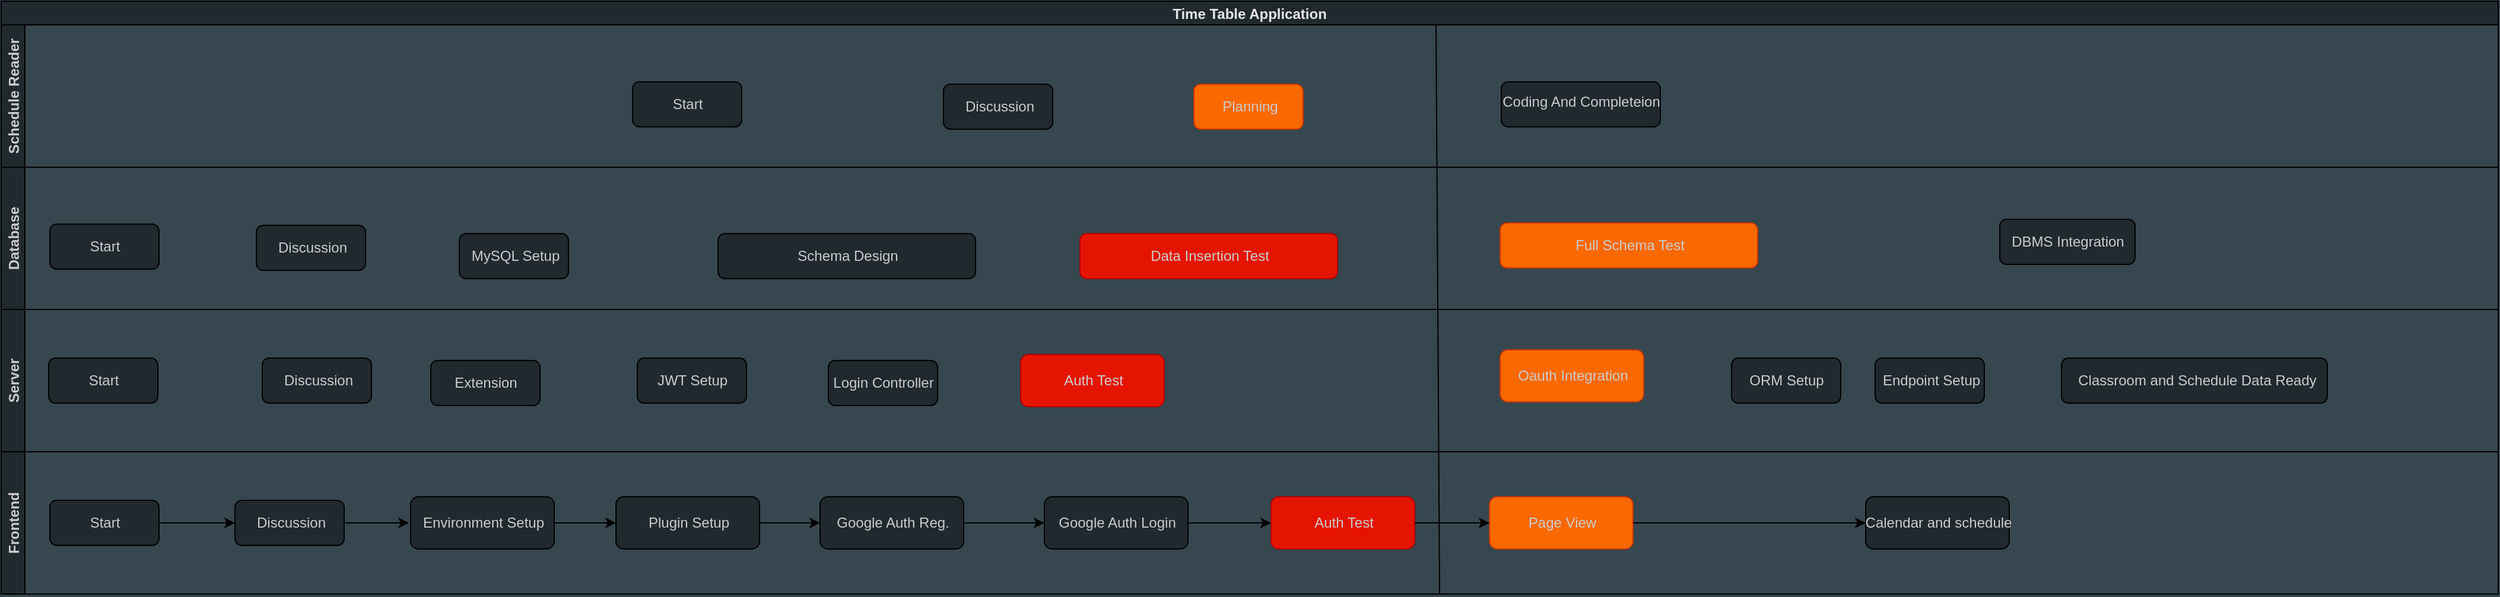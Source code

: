 <mxfile version="20.2.8" type="device"><diagram id="C5RBs43oDa-KdzZeNtuy" name="Page-1"><mxGraphModel dx="1730" dy="1068" grid="0" gridSize="10" guides="1" tooltips="1" connect="1" arrows="1" fold="1" page="1" pageScale="1" pageWidth="4681" pageHeight="3300" background="#37474f" math="0" shadow="0"><root><mxCell id="WIyWlLk6GJQsqaUBKTNV-0"/><mxCell id="WIyWlLk6GJQsqaUBKTNV-1" parent="WIyWlLk6GJQsqaUBKTNV-0"/><mxCell id="t0D9m_e7z6ncuqL_a4ke-0" value="Time Table Application" style="swimlane;childLayout=stackLayout;resizeParent=1;resizeParentMax=0;horizontal=1;startSize=20;horizontalStack=0;fontColor=#E6E6E6;fillColor=#20292E;" vertex="1" parent="WIyWlLk6GJQsqaUBKTNV-1"><mxGeometry x="170" y="140" width="2104" height="500" as="geometry"/></mxCell><mxCell id="t0D9m_e7z6ncuqL_a4ke-1" value="Schedule Reader" style="swimlane;startSize=20;horizontal=0;fillColor=#20292E;fontColor=#CCCCCC;" vertex="1" parent="t0D9m_e7z6ncuqL_a4ke-0"><mxGeometry y="20" width="2104" height="120" as="geometry"/></mxCell><mxCell id="t0D9m_e7z6ncuqL_a4ke-11" value="" style="group" vertex="1" connectable="0" parent="t0D9m_e7z6ncuqL_a4ke-1"><mxGeometry x="532" y="48" width="92" height="38" as="geometry"/></mxCell><mxCell id="t0D9m_e7z6ncuqL_a4ke-9" value="" style="rounded=1;whiteSpace=wrap;html=1;fontColor=#CCCCCC;fillColor=#20292E;" vertex="1" parent="t0D9m_e7z6ncuqL_a4ke-11"><mxGeometry width="92" height="38" as="geometry"/></mxCell><mxCell id="t0D9m_e7z6ncuqL_a4ke-10" value="Start" style="text;html=1;resizable=0;autosize=1;align=center;verticalAlign=middle;points=[];fillColor=none;strokeColor=none;rounded=0;fontColor=#CCCCCC;" vertex="1" parent="t0D9m_e7z6ncuqL_a4ke-11"><mxGeometry x="24.5" y="6" width="43" height="26" as="geometry"/></mxCell><mxCell id="t0D9m_e7z6ncuqL_a4ke-122" value="" style="group" vertex="1" connectable="0" parent="t0D9m_e7z6ncuqL_a4ke-1"><mxGeometry x="1005" y="50" width="92" height="38" as="geometry"/></mxCell><mxCell id="t0D9m_e7z6ncuqL_a4ke-123" value="" style="rounded=1;whiteSpace=wrap;html=1;fontColor=#000000;fillColor=#fa6800;strokeColor=#C73500;" vertex="1" parent="t0D9m_e7z6ncuqL_a4ke-122"><mxGeometry width="92" height="38" as="geometry"/></mxCell><mxCell id="t0D9m_e7z6ncuqL_a4ke-124" value="Planning" style="text;html=1;resizable=0;autosize=1;align=center;verticalAlign=middle;points=[];fillColor=none;strokeColor=none;rounded=0;fontColor=#CCCCCC;" vertex="1" parent="t0D9m_e7z6ncuqL_a4ke-122"><mxGeometry x="14.5" y="6" width="65" height="26" as="geometry"/></mxCell><mxCell id="t0D9m_e7z6ncuqL_a4ke-6" value="Database" style="swimlane;startSize=20;horizontal=0;fillColor=#20292E;fontColor=#CCCCCC;" vertex="1" parent="t0D9m_e7z6ncuqL_a4ke-0"><mxGeometry y="140" width="2104" height="120" as="geometry"/></mxCell><mxCell id="t0D9m_e7z6ncuqL_a4ke-12" value="" style="group" vertex="1" connectable="0" parent="t0D9m_e7z6ncuqL_a4ke-6"><mxGeometry x="41" y="48" width="92" height="38" as="geometry"/></mxCell><mxCell id="t0D9m_e7z6ncuqL_a4ke-13" value="" style="rounded=1;whiteSpace=wrap;html=1;fontColor=#CCCCCC;fillColor=#20292E;" vertex="1" parent="t0D9m_e7z6ncuqL_a4ke-12"><mxGeometry width="92" height="38" as="geometry"/></mxCell><mxCell id="t0D9m_e7z6ncuqL_a4ke-14" value="Start" style="text;html=1;resizable=0;autosize=1;align=center;verticalAlign=middle;points=[];fillColor=none;strokeColor=none;rounded=0;fontColor=#CCCCCC;" vertex="1" parent="t0D9m_e7z6ncuqL_a4ke-12"><mxGeometry x="24.5" y="6" width="43" height="26" as="geometry"/></mxCell><mxCell id="t0D9m_e7z6ncuqL_a4ke-104" value="" style="group" vertex="1" connectable="0" parent="t0D9m_e7z6ncuqL_a4ke-6"><mxGeometry x="386" y="56" width="92.5" height="38" as="geometry"/></mxCell><mxCell id="t0D9m_e7z6ncuqL_a4ke-105" value="" style="rounded=1;whiteSpace=wrap;html=1;fontColor=#CCCCCC;fillColor=#20292E;" vertex="1" parent="t0D9m_e7z6ncuqL_a4ke-104"><mxGeometry width="92" height="38" as="geometry"/></mxCell><mxCell id="t0D9m_e7z6ncuqL_a4ke-106" value="MySQL Setup" style="text;html=1;resizable=0;autosize=1;align=center;verticalAlign=middle;points=[];fillColor=none;strokeColor=none;rounded=0;fontColor=#CCCCCC;" vertex="1" parent="t0D9m_e7z6ncuqL_a4ke-104"><mxGeometry x="0.5" y="6" width="92" height="26" as="geometry"/></mxCell><mxCell id="t0D9m_e7z6ncuqL_a4ke-107" value="" style="group" vertex="1" connectable="0" parent="t0D9m_e7z6ncuqL_a4ke-6"><mxGeometry x="604" y="56" width="217" height="38" as="geometry"/></mxCell><mxCell id="t0D9m_e7z6ncuqL_a4ke-108" value="" style="rounded=1;whiteSpace=wrap;html=1;fontColor=#CCCCCC;fillColor=#20292E;" vertex="1" parent="t0D9m_e7z6ncuqL_a4ke-107"><mxGeometry width="217" height="38" as="geometry"/></mxCell><mxCell id="t0D9m_e7z6ncuqL_a4ke-109" value="Schema Design" style="text;html=1;resizable=0;autosize=1;align=center;verticalAlign=middle;points=[];fillColor=none;strokeColor=none;rounded=0;fontColor=#CCCCCC;" vertex="1" parent="t0D9m_e7z6ncuqL_a4ke-107"><mxGeometry x="57" y="6" width="103" height="26" as="geometry"/></mxCell><mxCell id="t0D9m_e7z6ncuqL_a4ke-110" value="" style="group" vertex="1" connectable="0" parent="t0D9m_e7z6ncuqL_a4ke-6"><mxGeometry x="909" y="56" width="217" height="38" as="geometry"/></mxCell><mxCell id="t0D9m_e7z6ncuqL_a4ke-111" value="" style="rounded=1;whiteSpace=wrap;html=1;fontColor=#ffffff;fillColor=#e51400;strokeColor=#B20000;" vertex="1" parent="t0D9m_e7z6ncuqL_a4ke-110"><mxGeometry width="217" height="38" as="geometry"/></mxCell><mxCell id="t0D9m_e7z6ncuqL_a4ke-112" value="Data Insertion Test" style="text;html=1;resizable=0;autosize=1;align=center;verticalAlign=middle;points=[];fillColor=none;strokeColor=none;rounded=0;fontColor=#CCCCCC;" vertex="1" parent="t0D9m_e7z6ncuqL_a4ke-110"><mxGeometry x="50" y="6" width="118" height="26" as="geometry"/></mxCell><mxCell id="t0D9m_e7z6ncuqL_a4ke-2" value="Server" style="swimlane;startSize=20;horizontal=0;fillColor=#20292E;fontColor=#CCCCCC;" vertex="1" parent="t0D9m_e7z6ncuqL_a4ke-0"><mxGeometry y="260" width="2104" height="120" as="geometry"/></mxCell><mxCell id="t0D9m_e7z6ncuqL_a4ke-67" value="" style="group" vertex="1" connectable="0" parent="t0D9m_e7z6ncuqL_a4ke-2"><mxGeometry x="40" y="41" width="92" height="38" as="geometry"/></mxCell><mxCell id="t0D9m_e7z6ncuqL_a4ke-68" value="" style="rounded=1;whiteSpace=wrap;html=1;fontColor=#CCCCCC;fillColor=#20292E;" vertex="1" parent="t0D9m_e7z6ncuqL_a4ke-67"><mxGeometry width="92" height="38" as="geometry"/></mxCell><mxCell id="t0D9m_e7z6ncuqL_a4ke-69" value="Start" style="text;html=1;resizable=0;autosize=1;align=center;verticalAlign=middle;points=[];fillColor=none;strokeColor=none;rounded=0;fontColor=#CCCCCC;" vertex="1" parent="t0D9m_e7z6ncuqL_a4ke-67"><mxGeometry x="24.5" y="6" width="43" height="26" as="geometry"/></mxCell><mxCell id="t0D9m_e7z6ncuqL_a4ke-80" value="" style="group" vertex="1" connectable="0" parent="t0D9m_e7z6ncuqL_a4ke-2"><mxGeometry x="220" y="41" width="92" height="38" as="geometry"/></mxCell><mxCell id="t0D9m_e7z6ncuqL_a4ke-81" value="" style="rounded=1;whiteSpace=wrap;html=1;fontColor=#CCCCCC;fillColor=#20292E;" vertex="1" parent="t0D9m_e7z6ncuqL_a4ke-80"><mxGeometry width="92" height="38" as="geometry"/></mxCell><mxCell id="t0D9m_e7z6ncuqL_a4ke-82" value="Discussion" style="text;html=1;resizable=0;autosize=1;align=center;verticalAlign=middle;points=[];fillColor=none;strokeColor=none;rounded=0;fontColor=#CCCCCC;" vertex="1" parent="t0D9m_e7z6ncuqL_a4ke-80"><mxGeometry x="8.5" y="6" width="76" height="26" as="geometry"/></mxCell><mxCell id="t0D9m_e7z6ncuqL_a4ke-74" value="" style="group" vertex="1" connectable="0" parent="t0D9m_e7z6ncuqL_a4ke-2"><mxGeometry x="536" y="41" width="92" height="38" as="geometry"/></mxCell><mxCell id="t0D9m_e7z6ncuqL_a4ke-75" value="" style="rounded=1;whiteSpace=wrap;html=1;fontColor=#CCCCCC;fillColor=#20292E;" vertex="1" parent="t0D9m_e7z6ncuqL_a4ke-74"><mxGeometry width="92" height="38" as="geometry"/></mxCell><mxCell id="t0D9m_e7z6ncuqL_a4ke-76" value="JWT Setup" style="text;html=1;resizable=0;autosize=1;align=center;verticalAlign=middle;points=[];fillColor=none;strokeColor=none;rounded=0;fontColor=#CCCCCC;" vertex="1" parent="t0D9m_e7z6ncuqL_a4ke-74"><mxGeometry x="7.5" y="6" width="77" height="26" as="geometry"/></mxCell><mxCell id="t0D9m_e7z6ncuqL_a4ke-86" value="" style="group" vertex="1" connectable="0" parent="t0D9m_e7z6ncuqL_a4ke-2"><mxGeometry x="859" y="38" width="121" height="44" as="geometry"/></mxCell><mxCell id="t0D9m_e7z6ncuqL_a4ke-87" value="" style="rounded=1;whiteSpace=wrap;html=1;fillColor=#e51400;strokeColor=#B20000;fontColor=#ffffff;" vertex="1" parent="t0D9m_e7z6ncuqL_a4ke-86"><mxGeometry width="121" height="44" as="geometry"/></mxCell><mxCell id="t0D9m_e7z6ncuqL_a4ke-88" value="Auth Test" style="text;html=1;resizable=0;autosize=1;align=center;verticalAlign=middle;points=[];fillColor=none;strokeColor=none;rounded=0;fontColor=#CCCCCC;" vertex="1" parent="t0D9m_e7z6ncuqL_a4ke-86"><mxGeometry x="26.999" y="8.997" width="68" height="26" as="geometry"/></mxCell><mxCell id="t0D9m_e7z6ncuqL_a4ke-98" value="" style="group" vertex="1" connectable="0" parent="t0D9m_e7z6ncuqL_a4ke-2"><mxGeometry x="1804" y="41" width="156" height="38" as="geometry"/></mxCell><mxCell id="t0D9m_e7z6ncuqL_a4ke-99" value="" style="rounded=1;whiteSpace=wrap;html=1;fontColor=#CCCCCC;fillColor=#20292E;" vertex="1" parent="t0D9m_e7z6ncuqL_a4ke-98"><mxGeometry x="-68" width="224" height="38" as="geometry"/></mxCell><mxCell id="t0D9m_e7z6ncuqL_a4ke-100" value="Classroom and Schedule Data Ready" style="text;html=1;resizable=0;autosize=1;align=center;verticalAlign=middle;points=[];fillColor=none;strokeColor=none;rounded=0;fontColor=#CCCCCC;" vertex="1" parent="t0D9m_e7z6ncuqL_a4ke-98"><mxGeometry x="-63.5" y="6" width="219" height="26" as="geometry"/></mxCell><mxCell id="t0D9m_e7z6ncuqL_a4ke-3" value="Frontend" style="swimlane;startSize=20;horizontal=0;fillColor=#20292E;fontColor=#CCCCCC;" vertex="1" parent="t0D9m_e7z6ncuqL_a4ke-0"><mxGeometry y="380" width="2104" height="120" as="geometry"/></mxCell><mxCell id="t0D9m_e7z6ncuqL_a4ke-18" value="" style="group" vertex="1" connectable="0" parent="t0D9m_e7z6ncuqL_a4ke-3"><mxGeometry x="41" y="41" width="92" height="38" as="geometry"/></mxCell><mxCell id="t0D9m_e7z6ncuqL_a4ke-19" value="" style="rounded=1;whiteSpace=wrap;html=1;fontColor=#CCCCCC;fillColor=#20292E;" vertex="1" parent="t0D9m_e7z6ncuqL_a4ke-18"><mxGeometry width="92" height="38" as="geometry"/></mxCell><mxCell id="t0D9m_e7z6ncuqL_a4ke-20" value="Start" style="text;html=1;resizable=0;autosize=1;align=center;verticalAlign=middle;points=[];fillColor=none;strokeColor=none;rounded=0;fontColor=#CCCCCC;" vertex="1" parent="t0D9m_e7z6ncuqL_a4ke-18"><mxGeometry x="24.5" y="6" width="43" height="26" as="geometry"/></mxCell><mxCell id="t0D9m_e7z6ncuqL_a4ke-29" value="" style="group" vertex="1" connectable="0" parent="t0D9m_e7z6ncuqL_a4ke-3"><mxGeometry x="197" y="41" width="92" height="38" as="geometry"/></mxCell><mxCell id="t0D9m_e7z6ncuqL_a4ke-30" value="" style="rounded=1;whiteSpace=wrap;html=1;fontColor=#CCCCCC;fillColor=#20292E;" vertex="1" parent="t0D9m_e7z6ncuqL_a4ke-29"><mxGeometry width="92" height="38" as="geometry"/></mxCell><mxCell id="t0D9m_e7z6ncuqL_a4ke-31" value="Discussion" style="text;html=1;resizable=0;autosize=1;align=center;verticalAlign=middle;points=[];fillColor=none;strokeColor=none;rounded=0;fontColor=#CCCCCC;" vertex="1" parent="t0D9m_e7z6ncuqL_a4ke-29"><mxGeometry x="8.5" y="6" width="76" height="26" as="geometry"/></mxCell><mxCell id="t0D9m_e7z6ncuqL_a4ke-24" value="" style="endArrow=classic;html=1;rounded=0;fontColor=#CCCCCC;exitX=1;exitY=0.5;exitDx=0;exitDy=0;entryX=0;entryY=0.5;entryDx=0;entryDy=0;" edge="1" parent="t0D9m_e7z6ncuqL_a4ke-3" source="t0D9m_e7z6ncuqL_a4ke-19" target="t0D9m_e7z6ncuqL_a4ke-30"><mxGeometry width="50" height="50" relative="1" as="geometry"><mxPoint x="217" y="-55" as="sourcePoint"/><mxPoint x="194" y="57.5" as="targetPoint"/></mxGeometry></mxCell><mxCell id="t0D9m_e7z6ncuqL_a4ke-32" value="" style="group" vertex="1" connectable="0" parent="t0D9m_e7z6ncuqL_a4ke-3"><mxGeometry x="345" y="38" width="121" height="44" as="geometry"/></mxCell><mxCell id="t0D9m_e7z6ncuqL_a4ke-33" value="" style="rounded=1;whiteSpace=wrap;html=1;fontColor=#CCCCCC;fillColor=#20292E;" vertex="1" parent="t0D9m_e7z6ncuqL_a4ke-32"><mxGeometry width="121" height="44" as="geometry"/></mxCell><mxCell id="t0D9m_e7z6ncuqL_a4ke-34" value="Environment Setup" style="text;html=1;resizable=0;autosize=1;align=center;verticalAlign=middle;points=[];fillColor=none;strokeColor=none;rounded=0;fontColor=#CCCCCC;" vertex="1" parent="t0D9m_e7z6ncuqL_a4ke-32"><mxGeometry x="0.999" y="8.997" width="120" height="26" as="geometry"/></mxCell><mxCell id="t0D9m_e7z6ncuqL_a4ke-35" value="" style="endArrow=classic;html=1;rounded=0;fontColor=#CCCCCC;exitX=1;exitY=0.5;exitDx=0;exitDy=0;entryX=-0.02;entryY=0.498;entryDx=0;entryDy=0;entryPerimeter=0;" edge="1" parent="t0D9m_e7z6ncuqL_a4ke-3" source="t0D9m_e7z6ncuqL_a4ke-30" target="t0D9m_e7z6ncuqL_a4ke-34"><mxGeometry width="50" height="50" relative="1" as="geometry"><mxPoint x="229" y="-150" as="sourcePoint"/><mxPoint x="279" y="-200" as="targetPoint"/></mxGeometry></mxCell><mxCell id="t0D9m_e7z6ncuqL_a4ke-36" value="" style="group" vertex="1" connectable="0" parent="t0D9m_e7z6ncuqL_a4ke-3"><mxGeometry x="518" y="38" width="121" height="44" as="geometry"/></mxCell><mxCell id="t0D9m_e7z6ncuqL_a4ke-37" value="" style="rounded=1;whiteSpace=wrap;html=1;fontColor=#CCCCCC;fillColor=#20292E;" vertex="1" parent="t0D9m_e7z6ncuqL_a4ke-36"><mxGeometry width="121" height="44" as="geometry"/></mxCell><mxCell id="t0D9m_e7z6ncuqL_a4ke-38" value="Plugin Setup" style="text;html=1;resizable=0;autosize=1;align=center;verticalAlign=middle;points=[];fillColor=none;strokeColor=none;rounded=0;fontColor=#CCCCCC;" vertex="1" parent="t0D9m_e7z6ncuqL_a4ke-36"><mxGeometry x="17.999" y="8.997" width="86" height="26" as="geometry"/></mxCell><mxCell id="t0D9m_e7z6ncuqL_a4ke-39" value="" style="group" vertex="1" connectable="0" parent="t0D9m_e7z6ncuqL_a4ke-3"><mxGeometry x="690" y="38" width="121" height="44" as="geometry"/></mxCell><mxCell id="t0D9m_e7z6ncuqL_a4ke-40" value="" style="rounded=1;whiteSpace=wrap;html=1;fontColor=#CCCCCC;fillColor=#20292E;" vertex="1" parent="t0D9m_e7z6ncuqL_a4ke-39"><mxGeometry width="121" height="44" as="geometry"/></mxCell><mxCell id="t0D9m_e7z6ncuqL_a4ke-41" value="Google Auth Reg." style="text;html=1;resizable=0;autosize=1;align=center;verticalAlign=middle;points=[];fillColor=none;strokeColor=none;rounded=0;fontColor=#CCCCCC;" vertex="1" parent="t0D9m_e7z6ncuqL_a4ke-39"><mxGeometry x="4.999" y="8.997" width="113" height="26" as="geometry"/></mxCell><mxCell id="t0D9m_e7z6ncuqL_a4ke-45" value="" style="group" vertex="1" connectable="0" parent="t0D9m_e7z6ncuqL_a4ke-3"><mxGeometry x="879" y="38" width="121" height="44" as="geometry"/></mxCell><mxCell id="t0D9m_e7z6ncuqL_a4ke-46" value="" style="rounded=1;whiteSpace=wrap;html=1;fontColor=#CCCCCC;fillColor=#20292E;" vertex="1" parent="t0D9m_e7z6ncuqL_a4ke-45"><mxGeometry width="121" height="44" as="geometry"/></mxCell><mxCell id="t0D9m_e7z6ncuqL_a4ke-47" value="Google Auth Login" style="text;html=1;resizable=0;autosize=1;align=center;verticalAlign=middle;points=[];fillColor=none;strokeColor=none;rounded=0;fontColor=#CCCCCC;" vertex="1" parent="t0D9m_e7z6ncuqL_a4ke-45"><mxGeometry x="2.999" y="8.997" width="117" height="26" as="geometry"/></mxCell><mxCell id="t0D9m_e7z6ncuqL_a4ke-48" value="" style="group" vertex="1" connectable="0" parent="t0D9m_e7z6ncuqL_a4ke-3"><mxGeometry x="1070" y="38" width="121" height="44" as="geometry"/></mxCell><mxCell id="t0D9m_e7z6ncuqL_a4ke-49" value="" style="rounded=1;whiteSpace=wrap;html=1;fillColor=#e51400;strokeColor=#B20000;fontColor=#ffffff;" vertex="1" parent="t0D9m_e7z6ncuqL_a4ke-48"><mxGeometry width="121" height="44" as="geometry"/></mxCell><mxCell id="t0D9m_e7z6ncuqL_a4ke-50" value="Auth Test" style="text;html=1;resizable=0;autosize=1;align=center;verticalAlign=middle;points=[];fillColor=none;strokeColor=none;rounded=0;fontColor=#CCCCCC;" vertex="1" parent="t0D9m_e7z6ncuqL_a4ke-48"><mxGeometry x="26.999" y="8.997" width="68" height="26" as="geometry"/></mxCell><mxCell id="t0D9m_e7z6ncuqL_a4ke-51" value="" style="endArrow=classic;html=1;rounded=0;fontColor=#CCCCCC;entryX=0;entryY=0.5;entryDx=0;entryDy=0;" edge="1" parent="t0D9m_e7z6ncuqL_a4ke-3" source="t0D9m_e7z6ncuqL_a4ke-34" target="t0D9m_e7z6ncuqL_a4ke-37"><mxGeometry width="50" height="50" relative="1" as="geometry"><mxPoint x="576" y="-3" as="sourcePoint"/><mxPoint x="626" y="-53" as="targetPoint"/></mxGeometry></mxCell><mxCell id="t0D9m_e7z6ncuqL_a4ke-52" value="" style="endArrow=classic;html=1;rounded=0;fontColor=#CCCCCC;exitX=1;exitY=0.5;exitDx=0;exitDy=0;entryX=0;entryY=0.5;entryDx=0;entryDy=0;" edge="1" parent="t0D9m_e7z6ncuqL_a4ke-3" source="t0D9m_e7z6ncuqL_a4ke-37" target="t0D9m_e7z6ncuqL_a4ke-40"><mxGeometry width="50" height="50" relative="1" as="geometry"><mxPoint x="482.959" y="69.997" as="sourcePoint"/><mxPoint x="682" y="60" as="targetPoint"/></mxGeometry></mxCell><mxCell id="t0D9m_e7z6ncuqL_a4ke-53" value="" style="endArrow=classic;html=1;rounded=0;fontColor=#CCCCCC;exitX=1;exitY=0.5;exitDx=0;exitDy=0;entryX=0;entryY=0.5;entryDx=0;entryDy=0;" edge="1" parent="t0D9m_e7z6ncuqL_a4ke-3" source="t0D9m_e7z6ncuqL_a4ke-40" target="t0D9m_e7z6ncuqL_a4ke-46"><mxGeometry width="50" height="50" relative="1" as="geometry"><mxPoint x="612" y="12" as="sourcePoint"/><mxPoint x="662" y="-38" as="targetPoint"/></mxGeometry></mxCell><mxCell id="t0D9m_e7z6ncuqL_a4ke-54" value="" style="endArrow=classic;html=1;rounded=0;fontColor=#CCCCCC;exitX=1;exitY=0.5;exitDx=0;exitDy=0;entryX=0;entryY=0.5;entryDx=0;entryDy=0;" edge="1" parent="t0D9m_e7z6ncuqL_a4ke-3" source="t0D9m_e7z6ncuqL_a4ke-46" target="t0D9m_e7z6ncuqL_a4ke-49"><mxGeometry width="50" height="50" relative="1" as="geometry"><mxPoint x="821" y="70" as="sourcePoint"/><mxPoint x="889" y="70" as="targetPoint"/></mxGeometry></mxCell><mxCell id="t0D9m_e7z6ncuqL_a4ke-56" value="" style="group" vertex="1" connectable="0" parent="t0D9m_e7z6ncuqL_a4ke-3"><mxGeometry x="1254" y="38" width="121" height="44" as="geometry"/></mxCell><mxCell id="t0D9m_e7z6ncuqL_a4ke-57" value="" style="rounded=1;whiteSpace=wrap;html=1;fontColor=#000000;fillColor=#fa6800;strokeColor=#C73500;" vertex="1" parent="t0D9m_e7z6ncuqL_a4ke-56"><mxGeometry width="121" height="44" as="geometry"/></mxCell><mxCell id="t0D9m_e7z6ncuqL_a4ke-58" value="Page View" style="text;html=1;resizable=0;autosize=1;align=center;verticalAlign=middle;points=[];fillColor=none;strokeColor=none;rounded=0;fontColor=#CCCCCC;" vertex="1" parent="t0D9m_e7z6ncuqL_a4ke-56"><mxGeometry x="23.999" y="8.997" width="75" height="26" as="geometry"/></mxCell><mxCell id="t0D9m_e7z6ncuqL_a4ke-59" value="" style="endArrow=classic;html=1;rounded=0;fontColor=#CCCCCC;entryX=0;entryY=0.5;entryDx=0;entryDy=0;exitX=1;exitY=0.5;exitDx=0;exitDy=0;" edge="1" parent="t0D9m_e7z6ncuqL_a4ke-3" source="t0D9m_e7z6ncuqL_a4ke-49" target="t0D9m_e7z6ncuqL_a4ke-57"><mxGeometry width="50" height="50" relative="1" as="geometry"><mxPoint x="1188" y="60" as="sourcePoint"/><mxPoint x="1029" y="5" as="targetPoint"/></mxGeometry></mxCell><mxCell id="t0D9m_e7z6ncuqL_a4ke-55" value="" style="endArrow=none;html=1;rounded=0;fontColor=#CCCCCC;" edge="1" parent="WIyWlLk6GJQsqaUBKTNV-1"><mxGeometry width="50" height="50" relative="1" as="geometry"><mxPoint x="1382" y="640" as="sourcePoint"/><mxPoint x="1379" y="160" as="targetPoint"/></mxGeometry></mxCell><mxCell id="t0D9m_e7z6ncuqL_a4ke-60" value="" style="endArrow=classic;html=1;rounded=0;fontColor=#CCCCCC;exitX=1;exitY=0.5;exitDx=0;exitDy=0;" edge="1" parent="WIyWlLk6GJQsqaUBKTNV-1" source="t0D9m_e7z6ncuqL_a4ke-57"><mxGeometry width="50" height="50" relative="1" as="geometry"><mxPoint x="1536" y="475" as="sourcePoint"/><mxPoint x="1741" y="580" as="targetPoint"/></mxGeometry></mxCell><mxCell id="t0D9m_e7z6ncuqL_a4ke-61" value="" style="group" vertex="1" connectable="0" parent="WIyWlLk6GJQsqaUBKTNV-1"><mxGeometry x="1741" y="558" width="131.999" height="44" as="geometry"/></mxCell><mxCell id="t0D9m_e7z6ncuqL_a4ke-62" value="" style="rounded=1;whiteSpace=wrap;html=1;fontColor=#CCCCCC;fillColor=#20292E;" vertex="1" parent="t0D9m_e7z6ncuqL_a4ke-61"><mxGeometry width="121" height="44" as="geometry"/></mxCell><mxCell id="t0D9m_e7z6ncuqL_a4ke-63" value="Calendar and schedule" style="text;html=1;resizable=0;autosize=1;align=center;verticalAlign=middle;points=[];fillColor=none;strokeColor=none;rounded=0;fontColor=#CCCCCC;" vertex="1" parent="t0D9m_e7z6ncuqL_a4ke-61"><mxGeometry x="-9.001" y="8.997" width="141" height="26" as="geometry"/></mxCell><mxCell id="t0D9m_e7z6ncuqL_a4ke-71" value="" style="group" vertex="1" connectable="0" parent="WIyWlLk6GJQsqaUBKTNV-1"><mxGeometry x="867" y="443" width="97.5" height="38" as="geometry"/></mxCell><mxCell id="t0D9m_e7z6ncuqL_a4ke-72" value="" style="rounded=1;whiteSpace=wrap;html=1;fontColor=#CCCCCC;fillColor=#20292E;" vertex="1" parent="t0D9m_e7z6ncuqL_a4ke-71"><mxGeometry width="92" height="38" as="geometry"/></mxCell><mxCell id="t0D9m_e7z6ncuqL_a4ke-73" value="Login Controller" style="text;html=1;resizable=0;autosize=1;align=center;verticalAlign=middle;points=[];fillColor=none;strokeColor=none;rounded=0;fontColor=#CCCCCC;" vertex="1" parent="t0D9m_e7z6ncuqL_a4ke-71"><mxGeometry x="-5.5" y="6" width="103" height="26" as="geometry"/></mxCell><mxCell id="t0D9m_e7z6ncuqL_a4ke-77" value="" style="group" vertex="1" connectable="0" parent="WIyWlLk6GJQsqaUBKTNV-1"><mxGeometry x="532" y="443" width="92" height="38" as="geometry"/></mxCell><mxCell id="t0D9m_e7z6ncuqL_a4ke-78" value="" style="rounded=1;whiteSpace=wrap;html=1;fontColor=#CCCCCC;fillColor=#20292E;" vertex="1" parent="t0D9m_e7z6ncuqL_a4ke-77"><mxGeometry width="92" height="38" as="geometry"/></mxCell><mxCell id="t0D9m_e7z6ncuqL_a4ke-79" value="Extension" style="text;html=1;resizable=0;autosize=1;align=center;verticalAlign=middle;points=[];fillColor=none;strokeColor=none;rounded=0;fontColor=#CCCCCC;" vertex="1" parent="t0D9m_e7z6ncuqL_a4ke-77"><mxGeometry x="10.5" y="6" width="71" height="26" as="geometry"/></mxCell><mxCell id="t0D9m_e7z6ncuqL_a4ke-89" value="" style="group" vertex="1" connectable="0" parent="WIyWlLk6GJQsqaUBKTNV-1"><mxGeometry x="1433" y="434" width="121" height="44" as="geometry"/></mxCell><mxCell id="t0D9m_e7z6ncuqL_a4ke-90" value="" style="rounded=1;whiteSpace=wrap;html=1;fontColor=#000000;fillColor=#fa6800;strokeColor=#C73500;" vertex="1" parent="t0D9m_e7z6ncuqL_a4ke-89"><mxGeometry width="121" height="44" as="geometry"/></mxCell><mxCell id="t0D9m_e7z6ncuqL_a4ke-91" value="Oauth Integration" style="text;html=1;resizable=0;autosize=1;align=center;verticalAlign=middle;points=[];fillColor=none;strokeColor=none;rounded=0;fontColor=#CCCCCC;" vertex="1" parent="t0D9m_e7z6ncuqL_a4ke-89"><mxGeometry x="5.999" y="8.997" width="111" height="26" as="geometry"/></mxCell><mxCell id="t0D9m_e7z6ncuqL_a4ke-92" value="" style="group" vertex="1" connectable="0" parent="WIyWlLk6GJQsqaUBKTNV-1"><mxGeometry x="1628" y="441" width="97.5" height="38" as="geometry"/></mxCell><mxCell id="t0D9m_e7z6ncuqL_a4ke-93" value="" style="rounded=1;whiteSpace=wrap;html=1;fontColor=#CCCCCC;fillColor=#20292E;" vertex="1" parent="t0D9m_e7z6ncuqL_a4ke-92"><mxGeometry width="92" height="38" as="geometry"/></mxCell><mxCell id="t0D9m_e7z6ncuqL_a4ke-94" value="ORM Setup" style="text;html=1;resizable=0;autosize=1;align=center;verticalAlign=middle;points=[];fillColor=none;strokeColor=none;rounded=0;fontColor=#CCCCCC;" vertex="1" parent="t0D9m_e7z6ncuqL_a4ke-92"><mxGeometry x="5.5" y="6" width="81" height="26" as="geometry"/></mxCell><mxCell id="t0D9m_e7z6ncuqL_a4ke-95" value="" style="group" vertex="1" connectable="0" parent="WIyWlLk6GJQsqaUBKTNV-1"><mxGeometry x="1749" y="441" width="97.5" height="38" as="geometry"/></mxCell><mxCell id="t0D9m_e7z6ncuqL_a4ke-96" value="" style="rounded=1;whiteSpace=wrap;html=1;fontColor=#CCCCCC;fillColor=#20292E;" vertex="1" parent="t0D9m_e7z6ncuqL_a4ke-95"><mxGeometry width="92" height="38" as="geometry"/></mxCell><mxCell id="t0D9m_e7z6ncuqL_a4ke-97" value="Endpoint Setup" style="text;html=1;resizable=0;autosize=1;align=center;verticalAlign=middle;points=[];fillColor=none;strokeColor=none;rounded=0;fontColor=#CCCCCC;" vertex="1" parent="t0D9m_e7z6ncuqL_a4ke-95"><mxGeometry x="-3.5" y="6" width="100" height="26" as="geometry"/></mxCell><mxCell id="t0D9m_e7z6ncuqL_a4ke-101" value="" style="group" vertex="1" connectable="0" parent="WIyWlLk6GJQsqaUBKTNV-1"><mxGeometry x="385" y="329" width="92" height="38" as="geometry"/></mxCell><mxCell id="t0D9m_e7z6ncuqL_a4ke-102" value="" style="rounded=1;whiteSpace=wrap;html=1;fontColor=#CCCCCC;fillColor=#20292E;" vertex="1" parent="t0D9m_e7z6ncuqL_a4ke-101"><mxGeometry width="92" height="38" as="geometry"/></mxCell><mxCell id="t0D9m_e7z6ncuqL_a4ke-103" value="Discussion" style="text;html=1;resizable=0;autosize=1;align=center;verticalAlign=middle;points=[];fillColor=none;strokeColor=none;rounded=0;fontColor=#CCCCCC;" vertex="1" parent="t0D9m_e7z6ncuqL_a4ke-101"><mxGeometry x="8.5" y="6" width="76" height="26" as="geometry"/></mxCell><mxCell id="t0D9m_e7z6ncuqL_a4ke-113" value="" style="group" vertex="1" connectable="0" parent="WIyWlLk6GJQsqaUBKTNV-1"><mxGeometry x="1433" y="327" width="217" height="38" as="geometry"/></mxCell><mxCell id="t0D9m_e7z6ncuqL_a4ke-114" value="" style="rounded=1;whiteSpace=wrap;html=1;fontColor=#000000;fillColor=#fa6800;strokeColor=#C73500;" vertex="1" parent="t0D9m_e7z6ncuqL_a4ke-113"><mxGeometry width="217" height="38" as="geometry"/></mxCell><mxCell id="t0D9m_e7z6ncuqL_a4ke-115" value="Full Schema Test" style="text;html=1;resizable=0;autosize=1;align=center;verticalAlign=middle;points=[];fillColor=none;strokeColor=none;rounded=0;fontColor=#CCCCCC;" vertex="1" parent="t0D9m_e7z6ncuqL_a4ke-113"><mxGeometry x="54" y="6" width="110" height="26" as="geometry"/></mxCell><mxCell id="t0D9m_e7z6ncuqL_a4ke-116" value="" style="group" vertex="1" connectable="0" parent="WIyWlLk6GJQsqaUBKTNV-1"><mxGeometry x="1854" y="324" width="114" height="38" as="geometry"/></mxCell><mxCell id="t0D9m_e7z6ncuqL_a4ke-117" value="" style="rounded=1;whiteSpace=wrap;html=1;fontColor=#CCCCCC;fillColor=#20292E;" vertex="1" parent="t0D9m_e7z6ncuqL_a4ke-116"><mxGeometry width="114" height="38" as="geometry"/></mxCell><mxCell id="t0D9m_e7z6ncuqL_a4ke-118" value="DBMS Integration" style="text;html=1;resizable=0;autosize=1;align=center;verticalAlign=middle;points=[];fillColor=none;strokeColor=none;rounded=0;fontColor=#CCCCCC;" vertex="1" parent="t0D9m_e7z6ncuqL_a4ke-116"><mxGeometry x="0.5" y="6" width="113" height="26" as="geometry"/></mxCell><mxCell id="t0D9m_e7z6ncuqL_a4ke-119" value="" style="group" vertex="1" connectable="0" parent="WIyWlLk6GJQsqaUBKTNV-1"><mxGeometry x="964" y="210" width="92" height="38" as="geometry"/></mxCell><mxCell id="t0D9m_e7z6ncuqL_a4ke-120" value="" style="rounded=1;whiteSpace=wrap;html=1;fontColor=#CCCCCC;fillColor=#20292E;" vertex="1" parent="t0D9m_e7z6ncuqL_a4ke-119"><mxGeometry width="92" height="38" as="geometry"/></mxCell><mxCell id="t0D9m_e7z6ncuqL_a4ke-121" value="Discussion" style="text;html=1;resizable=0;autosize=1;align=center;verticalAlign=middle;points=[];fillColor=none;strokeColor=none;rounded=0;fontColor=#CCCCCC;" vertex="1" parent="t0D9m_e7z6ncuqL_a4ke-119"><mxGeometry x="8.5" y="6" width="76" height="26" as="geometry"/></mxCell><mxCell id="t0D9m_e7z6ncuqL_a4ke-125" value="" style="group" vertex="1" connectable="0" parent="WIyWlLk6GJQsqaUBKTNV-1"><mxGeometry x="1434" y="208" width="134" height="38" as="geometry"/></mxCell><mxCell id="t0D9m_e7z6ncuqL_a4ke-126" value="" style="rounded=1;whiteSpace=wrap;html=1;fontColor=#CCCCCC;fillColor=#20292E;" vertex="1" parent="t0D9m_e7z6ncuqL_a4ke-125"><mxGeometry width="134" height="38" as="geometry"/></mxCell><mxCell id="t0D9m_e7z6ncuqL_a4ke-127" value="Coding And Completeion" style="text;html=1;resizable=0;autosize=1;align=center;verticalAlign=middle;points=[];fillColor=none;strokeColor=none;rounded=0;fontColor=#CCCCCC;" vertex="1" parent="t0D9m_e7z6ncuqL_a4ke-125"><mxGeometry x="-8.5" y="4" width="151" height="26" as="geometry"/></mxCell></root></mxGraphModel></diagram></mxfile>